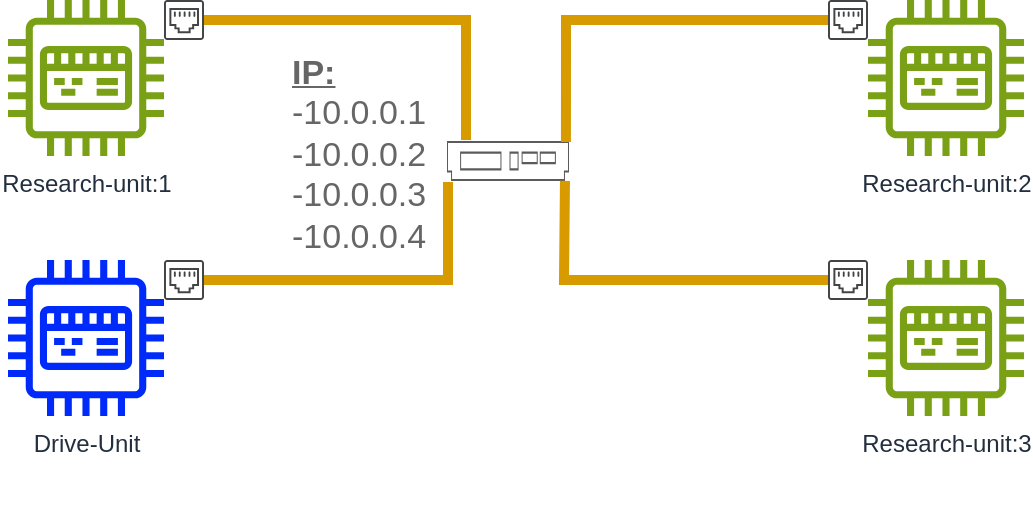 <mxfile version="24.7.8">
  <diagram name="Page-1" id="FL7bL9q4-HOBHpss6M4T">
    <mxGraphModel dx="984" dy="666" grid="1" gridSize="10" guides="1" tooltips="1" connect="1" arrows="1" fold="1" page="1" pageScale="1" pageWidth="827" pageHeight="1169" math="0" shadow="0">
      <root>
        <mxCell id="0" />
        <mxCell id="1" parent="0" />
        <mxCell id="r8BIYTinJZO4QaLTLXx8-1" value="Drive-Unit&lt;div&gt;&lt;br&gt;&lt;/div&gt;" style="sketch=0;outlineConnect=0;fontColor=#232F3E;gradientColor=none;fillColor=#002AFA;strokeColor=none;dashed=0;verticalLabelPosition=bottom;verticalAlign=top;align=center;html=1;fontSize=12;fontStyle=0;aspect=fixed;pointerEvents=1;shape=mxgraph.aws4.iot_thing_industrial_pc;" vertex="1" parent="1">
          <mxGeometry x="100" y="280" width="78" height="78" as="geometry" />
        </mxCell>
        <mxCell id="r8BIYTinJZO4QaLTLXx8-2" value="Research-unit:3&lt;div&gt;&lt;br&gt;&lt;div&gt;&lt;br&gt;&lt;/div&gt;&lt;/div&gt;" style="sketch=0;outlineConnect=0;fontColor=#232F3E;gradientColor=none;fillColor=#7AA116;strokeColor=none;dashed=0;verticalLabelPosition=bottom;verticalAlign=top;align=center;html=1;fontSize=12;fontStyle=0;aspect=fixed;pointerEvents=1;shape=mxgraph.aws4.iot_thing_industrial_pc;" vertex="1" parent="1">
          <mxGeometry x="530" y="280" width="78" height="78" as="geometry" />
        </mxCell>
        <mxCell id="r8BIYTinJZO4QaLTLXx8-8" value="" style="sketch=0;pointerEvents=1;shadow=0;dashed=0;html=1;strokeColor=none;fillColor=#434445;aspect=fixed;labelPosition=center;verticalLabelPosition=bottom;verticalAlign=top;align=center;outlineConnect=0;shape=mxgraph.vvd.ethernet_port;" vertex="1" parent="1">
          <mxGeometry x="178" y="280" width="20" height="20" as="geometry" />
        </mxCell>
        <mxCell id="r8BIYTinJZO4QaLTLXx8-9" value="" style="sketch=0;pointerEvents=1;shadow=0;dashed=0;html=1;strokeColor=none;fillColor=#434445;aspect=fixed;labelPosition=center;verticalLabelPosition=bottom;verticalAlign=top;align=center;outlineConnect=0;shape=mxgraph.vvd.ethernet_port;" vertex="1" parent="1">
          <mxGeometry x="510" y="280" width="20" height="20" as="geometry" />
        </mxCell>
        <mxCell id="r8BIYTinJZO4QaLTLXx8-10" value="" style="shape=mxgraph.rack.hp.hp_6125g_ethernet_blade_switch;html=1;labelPosition=right;align=left;spacingLeft=15;dashed=0;shadow=0;fillColor=#ffffff;rotation=-90;" vertex="1" parent="1">
          <mxGeometry x="340" y="200" width="20" height="61" as="geometry" />
        </mxCell>
        <mxCell id="r8BIYTinJZO4QaLTLXx8-16" value="" style="endArrow=none;html=1;rounded=0;entryX=-0.025;entryY=0.008;entryDx=0;entryDy=0;entryPerimeter=0;fillColor=#ffe6cc;strokeColor=#d79b00;strokeWidth=5;" edge="1" parent="1" source="r8BIYTinJZO4QaLTLXx8-8" target="r8BIYTinJZO4QaLTLXx8-10">
          <mxGeometry width="50" height="50" relative="1" as="geometry">
            <mxPoint x="390" y="370" as="sourcePoint" />
            <mxPoint x="440" y="320" as="targetPoint" />
            <Array as="points">
              <mxPoint x="320" y="290" />
            </Array>
          </mxGeometry>
        </mxCell>
        <mxCell id="r8BIYTinJZO4QaLTLXx8-17" value="" style="endArrow=none;html=1;rounded=0;entryX=0.002;entryY=0.967;entryDx=0;entryDy=0;entryPerimeter=0;fillColor=#ffe6cc;strokeColor=#d79b00;strokeWidth=5;" edge="1" parent="1" source="r8BIYTinJZO4QaLTLXx8-9" target="r8BIYTinJZO4QaLTLXx8-10">
          <mxGeometry width="50" height="50" relative="1" as="geometry">
            <mxPoint x="360" y="289" as="sourcePoint" />
            <mxPoint x="512" y="240" as="targetPoint" />
            <Array as="points">
              <mxPoint x="378" y="290" />
            </Array>
          </mxGeometry>
        </mxCell>
        <mxCell id="r8BIYTinJZO4QaLTLXx8-21" value="" style="endArrow=none;html=1;rounded=0;fillColor=#ffe6cc;strokeColor=#d79b00;strokeWidth=5;exitX=1.025;exitY=0.156;exitDx=0;exitDy=0;exitPerimeter=0;" edge="1" parent="1" source="r8BIYTinJZO4QaLTLXx8-10" target="r8BIYTinJZO4QaLTLXx8-22">
          <mxGeometry width="50" height="50" relative="1" as="geometry">
            <mxPoint x="329" y="220" as="sourcePoint" />
            <mxPoint x="230" y="160" as="targetPoint" />
            <Array as="points">
              <mxPoint x="329" y="160" />
            </Array>
          </mxGeometry>
        </mxCell>
        <mxCell id="r8BIYTinJZO4QaLTLXx8-20" value="Research-unit:1&lt;div&gt;&lt;br&gt;&lt;div&gt;&lt;br&gt;&lt;/div&gt;&lt;/div&gt;" style="sketch=0;outlineConnect=0;fontColor=#232F3E;gradientColor=none;fillColor=#7AA116;strokeColor=none;dashed=0;verticalLabelPosition=bottom;verticalAlign=top;align=center;html=1;fontSize=12;fontStyle=0;aspect=fixed;pointerEvents=1;shape=mxgraph.aws4.iot_thing_industrial_pc;" vertex="1" parent="1">
          <mxGeometry x="100" y="150" width="78" height="78" as="geometry" />
        </mxCell>
        <mxCell id="r8BIYTinJZO4QaLTLXx8-22" value="" style="sketch=0;pointerEvents=1;shadow=0;dashed=0;html=1;strokeColor=none;fillColor=#434445;aspect=fixed;labelPosition=center;verticalLabelPosition=bottom;verticalAlign=top;align=center;outlineConnect=0;shape=mxgraph.vvd.ethernet_port;" vertex="1" parent="1">
          <mxGeometry x="178" y="150" width="20" height="20" as="geometry" />
        </mxCell>
        <mxCell id="r8BIYTinJZO4QaLTLXx8-23" value="" style="sketch=0;pointerEvents=1;shadow=0;dashed=0;html=1;strokeColor=none;fillColor=#434445;aspect=fixed;labelPosition=center;verticalLabelPosition=bottom;verticalAlign=top;align=center;outlineConnect=0;shape=mxgraph.vvd.ethernet_port;" vertex="1" parent="1">
          <mxGeometry x="510" y="150" width="20" height="20" as="geometry" />
        </mxCell>
        <mxCell id="r8BIYTinJZO4QaLTLXx8-24" value="Research-unit:2&lt;div&gt;&lt;br&gt;&lt;div&gt;&lt;br&gt;&lt;/div&gt;&lt;/div&gt;" style="sketch=0;outlineConnect=0;fontColor=#232F3E;gradientColor=none;fillColor=#7AA116;strokeColor=none;dashed=0;verticalLabelPosition=bottom;verticalAlign=top;align=center;html=1;fontSize=12;fontStyle=0;aspect=fixed;pointerEvents=1;shape=mxgraph.aws4.iot_thing_industrial_pc;" vertex="1" parent="1">
          <mxGeometry x="530" y="150" width="78" height="78" as="geometry" />
        </mxCell>
        <mxCell id="r8BIYTinJZO4QaLTLXx8-25" value="" style="endArrow=none;html=1;rounded=0;fillColor=#ffe6cc;strokeColor=#d79b00;strokeWidth=5;exitX=0.975;exitY=0.975;exitDx=0;exitDy=0;exitPerimeter=0;" edge="1" parent="1" source="r8BIYTinJZO4QaLTLXx8-10" target="r8BIYTinJZO4QaLTLXx8-23">
          <mxGeometry width="50" height="50" relative="1" as="geometry">
            <mxPoint x="420" y="200" as="sourcePoint" />
            <mxPoint x="240" y="168" as="targetPoint" />
            <Array as="points">
              <mxPoint x="379" y="160" />
            </Array>
          </mxGeometry>
        </mxCell>
        <mxCell id="r8BIYTinJZO4QaLTLXx8-26" value="&lt;div&gt;&lt;u&gt;&lt;b&gt;IP:&lt;/b&gt;&lt;/u&gt;&lt;/div&gt;-10.0.0.1&lt;br&gt;-10.0.0.2&lt;br&gt;-10.0.0.3&lt;br&gt;&lt;div&gt;-10.0.0.4&lt;br&gt;&lt;/div&gt;" style="strokeWidth=1;shadow=0;dashed=0;align=center;html=1;shape=mxgraph.mockup.text.bulletedList;textColor=#666666;mainText=,,,,;textSize=17;bulletStyle=none;strokeColor=none;fillColor=none;align=left;verticalAlign=top;fontSize=17;fontColor=#666666;" vertex="1" parent="1">
          <mxGeometry x="240" y="170" width="150" height="135" as="geometry" />
        </mxCell>
      </root>
    </mxGraphModel>
  </diagram>
</mxfile>
